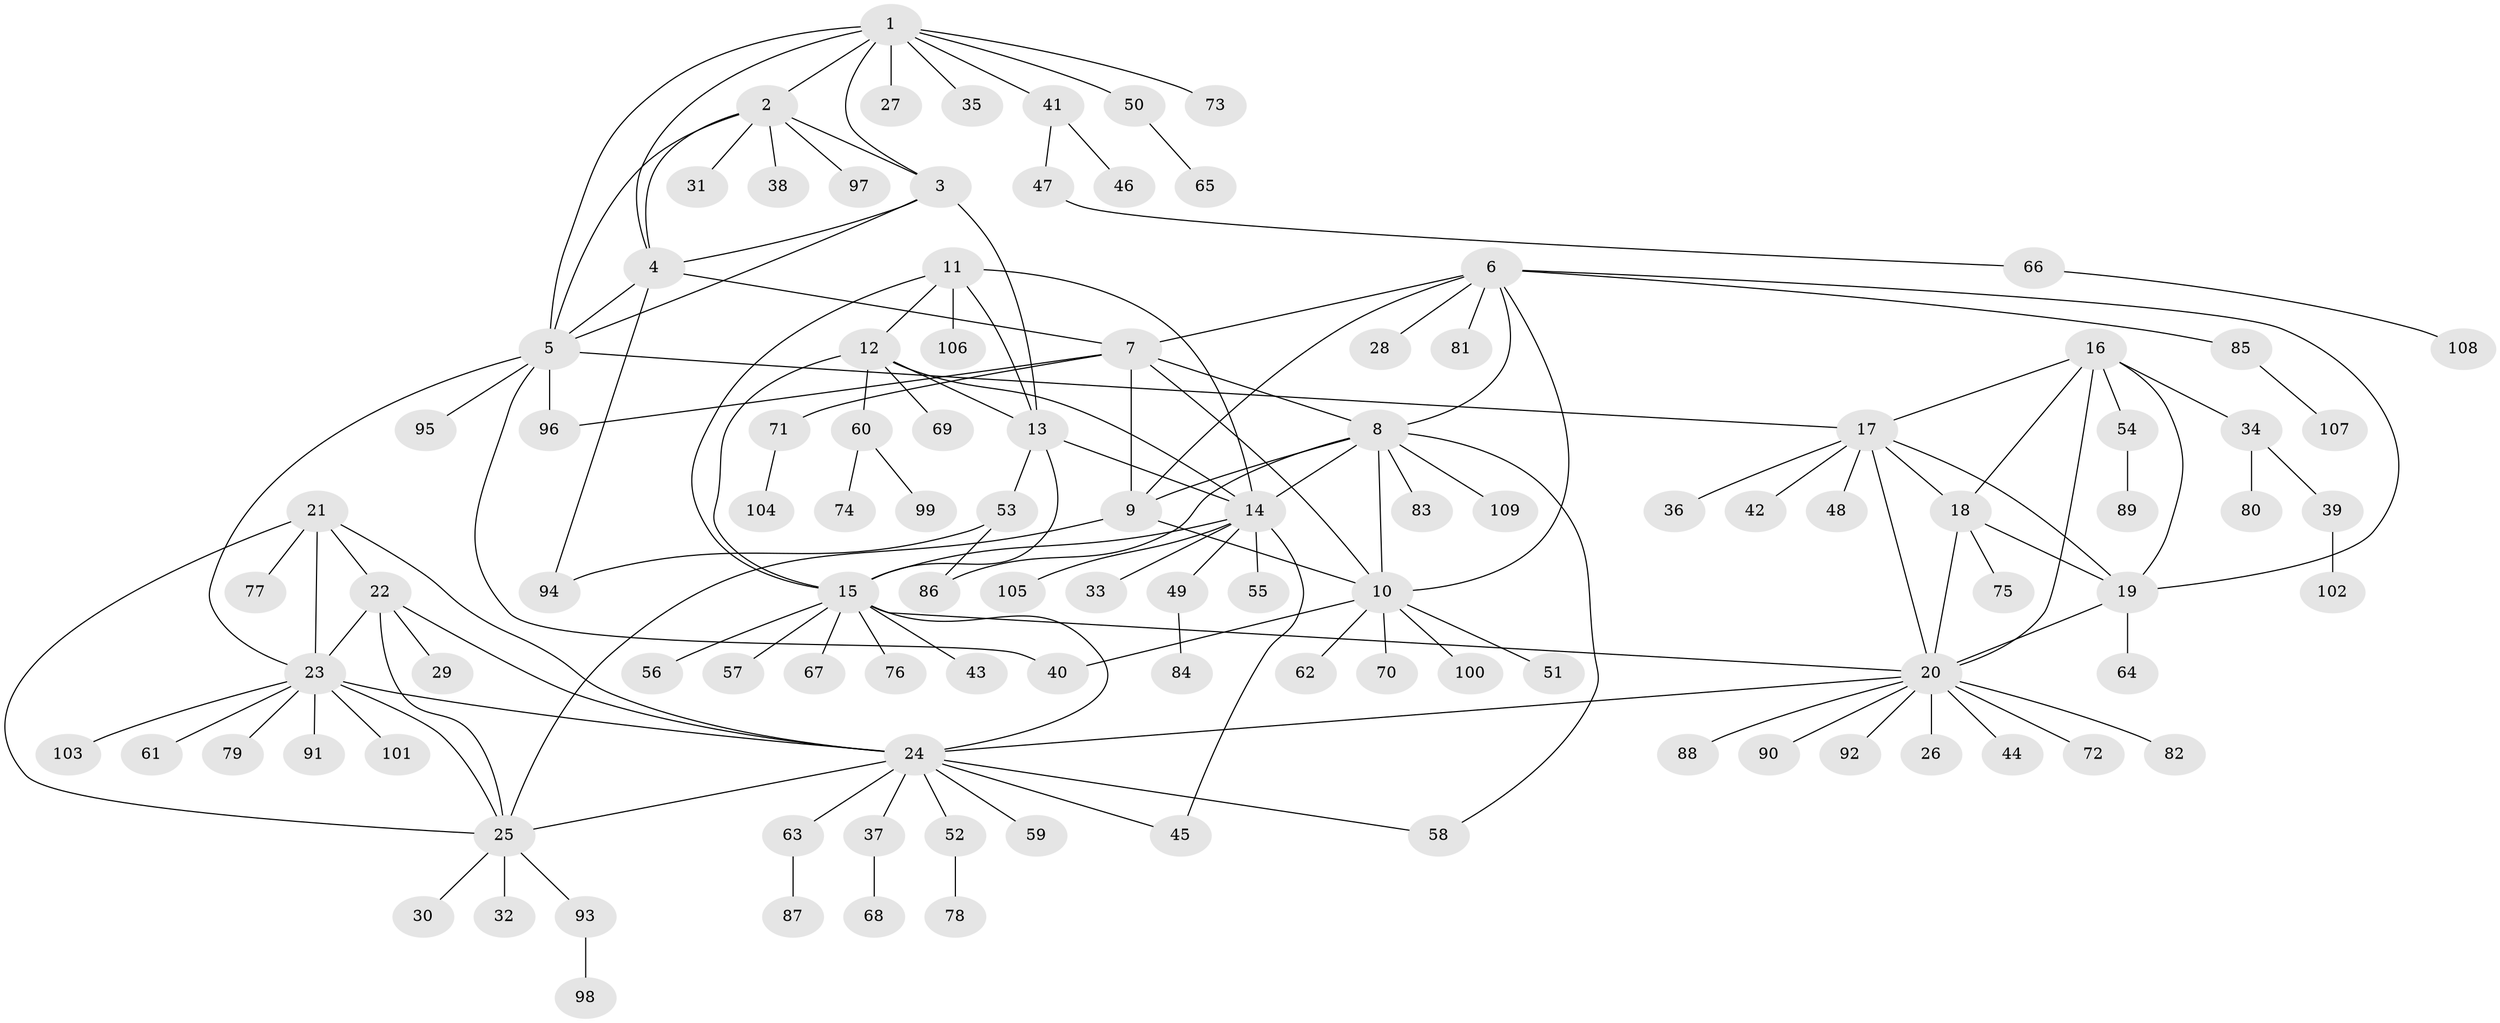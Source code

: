 // coarse degree distribution, {5: 0.11627906976744186, 6: 0.046511627906976744, 4: 0.046511627906976744, 8: 0.023255813953488372, 11: 0.046511627906976744, 7: 0.023255813953488372, 10: 0.023255813953488372, 1: 0.6511627906976745, 2: 0.023255813953488372}
// Generated by graph-tools (version 1.1) at 2025/19/03/04/25 18:19:28]
// undirected, 109 vertices, 150 edges
graph export_dot {
graph [start="1"]
  node [color=gray90,style=filled];
  1;
  2;
  3;
  4;
  5;
  6;
  7;
  8;
  9;
  10;
  11;
  12;
  13;
  14;
  15;
  16;
  17;
  18;
  19;
  20;
  21;
  22;
  23;
  24;
  25;
  26;
  27;
  28;
  29;
  30;
  31;
  32;
  33;
  34;
  35;
  36;
  37;
  38;
  39;
  40;
  41;
  42;
  43;
  44;
  45;
  46;
  47;
  48;
  49;
  50;
  51;
  52;
  53;
  54;
  55;
  56;
  57;
  58;
  59;
  60;
  61;
  62;
  63;
  64;
  65;
  66;
  67;
  68;
  69;
  70;
  71;
  72;
  73;
  74;
  75;
  76;
  77;
  78;
  79;
  80;
  81;
  82;
  83;
  84;
  85;
  86;
  87;
  88;
  89;
  90;
  91;
  92;
  93;
  94;
  95;
  96;
  97;
  98;
  99;
  100;
  101;
  102;
  103;
  104;
  105;
  106;
  107;
  108;
  109;
  1 -- 2;
  1 -- 3;
  1 -- 4;
  1 -- 5;
  1 -- 27;
  1 -- 35;
  1 -- 41;
  1 -- 50;
  1 -- 73;
  2 -- 3;
  2 -- 4;
  2 -- 5;
  2 -- 31;
  2 -- 38;
  2 -- 97;
  3 -- 4;
  3 -- 5;
  3 -- 13;
  4 -- 5;
  4 -- 7;
  4 -- 94;
  5 -- 17;
  5 -- 23;
  5 -- 40;
  5 -- 95;
  5 -- 96;
  6 -- 7;
  6 -- 8;
  6 -- 9;
  6 -- 10;
  6 -- 19;
  6 -- 28;
  6 -- 81;
  6 -- 85;
  7 -- 8;
  7 -- 9;
  7 -- 10;
  7 -- 71;
  7 -- 96;
  8 -- 9;
  8 -- 10;
  8 -- 14;
  8 -- 58;
  8 -- 83;
  8 -- 86;
  8 -- 109;
  9 -- 10;
  9 -- 25;
  10 -- 40;
  10 -- 51;
  10 -- 62;
  10 -- 70;
  10 -- 100;
  11 -- 12;
  11 -- 13;
  11 -- 14;
  11 -- 15;
  11 -- 106;
  12 -- 13;
  12 -- 14;
  12 -- 15;
  12 -- 60;
  12 -- 69;
  13 -- 14;
  13 -- 15;
  13 -- 53;
  14 -- 15;
  14 -- 33;
  14 -- 45;
  14 -- 49;
  14 -- 55;
  14 -- 105;
  15 -- 20;
  15 -- 24;
  15 -- 43;
  15 -- 56;
  15 -- 57;
  15 -- 67;
  15 -- 76;
  16 -- 17;
  16 -- 18;
  16 -- 19;
  16 -- 20;
  16 -- 34;
  16 -- 54;
  17 -- 18;
  17 -- 19;
  17 -- 20;
  17 -- 36;
  17 -- 42;
  17 -- 48;
  18 -- 19;
  18 -- 20;
  18 -- 75;
  19 -- 20;
  19 -- 64;
  20 -- 24;
  20 -- 26;
  20 -- 44;
  20 -- 72;
  20 -- 82;
  20 -- 88;
  20 -- 90;
  20 -- 92;
  21 -- 22;
  21 -- 23;
  21 -- 24;
  21 -- 25;
  21 -- 77;
  22 -- 23;
  22 -- 24;
  22 -- 25;
  22 -- 29;
  23 -- 24;
  23 -- 25;
  23 -- 61;
  23 -- 79;
  23 -- 91;
  23 -- 101;
  23 -- 103;
  24 -- 25;
  24 -- 37;
  24 -- 45;
  24 -- 52;
  24 -- 58;
  24 -- 59;
  24 -- 63;
  25 -- 30;
  25 -- 32;
  25 -- 93;
  34 -- 39;
  34 -- 80;
  37 -- 68;
  39 -- 102;
  41 -- 46;
  41 -- 47;
  47 -- 66;
  49 -- 84;
  50 -- 65;
  52 -- 78;
  53 -- 86;
  53 -- 94;
  54 -- 89;
  60 -- 74;
  60 -- 99;
  63 -- 87;
  66 -- 108;
  71 -- 104;
  85 -- 107;
  93 -- 98;
}
